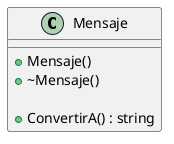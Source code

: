 @startuml

class Mensaje {

        + Mensaje() 
        + ~Mensaje()

        + ConvertirA() : string
}

@enduml
